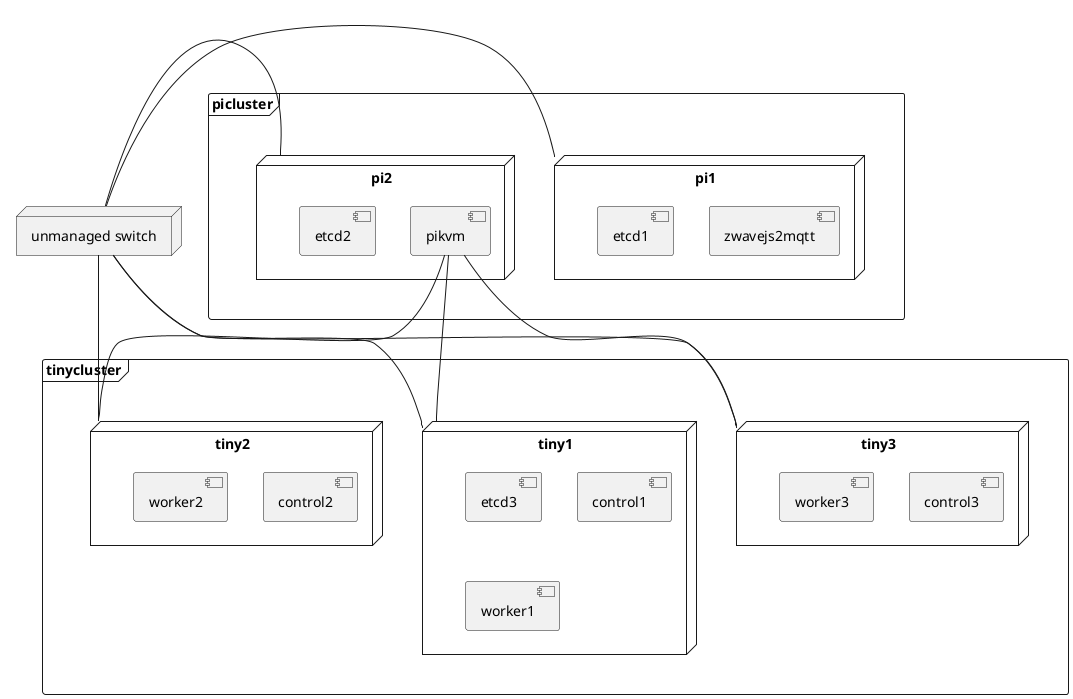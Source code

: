 @startuml Devices


node switch as "unmanaged switch"

frame picluster {
    node pi1 {
        [zwavejs2mqtt]
        [etcd1]
    }
    node pi2 {
        [pikvm]
        [etcd2]
    }
}

frame tinycluster {
    node tiny1 {
        [etcd3]
        [control1]
        [worker1]
    }
    node tiny2 {
        [control2]
        [worker2]
    }
    node tiny3 {
        [control3]
        [worker3]
    }
}

picluster -[hidden]- tinycluster

switch - pi1
switch - pi2
switch - tiny1
switch - tiny2
switch - tiny3
pikvm - tiny1
pikvm - tiny2
pikvm - tiny3

@enduml

@startuml Clusters

frame picluster {
    node pi1 {
        [zwavejs2mqtt]
        [etcd1]
    }
    node pi2 {
        [pikvm]
        [etcd2]
    }
}
frame tinycluster {
    node tiny1 {
        [etcd3]
        [control1]
        [worker1]
    }
    node tiny2 {
        [control2]
        [worker2]
    }
    node tiny3 {
        [control3]
        [worker3]
    }
}

frame "etcd cluster" {
    node "pi1" as pi1ref #line.dotted
    node "pi2" as pi2ref #line.dotted
    node "tiny1" as tiny1ref #line.dotted
}

frame "control plane and workers" {
    node "tiny1" as tiny1ref2 #line.dotted
    node "tiny2" as tiny2ref2 #line.dotted
    node "tiny3" as tiny3ref2 #line.dotted
}
pi1ref -- pi1
pi2ref -- pi2
tiny1ref -- tiny1
tiny1ref2 -- tiny1
tiny2ref2 -- tiny2
tiny3ref2 -- tiny3
pikvm -- tiny1
pikvm -- tiny2
pikvm -- tiny3

@enduml
